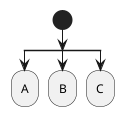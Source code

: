 @startuml
start
split
   :A;
   kill
split again
   :B;
   detach
split again
   :C;
   kill
end split
@enduml